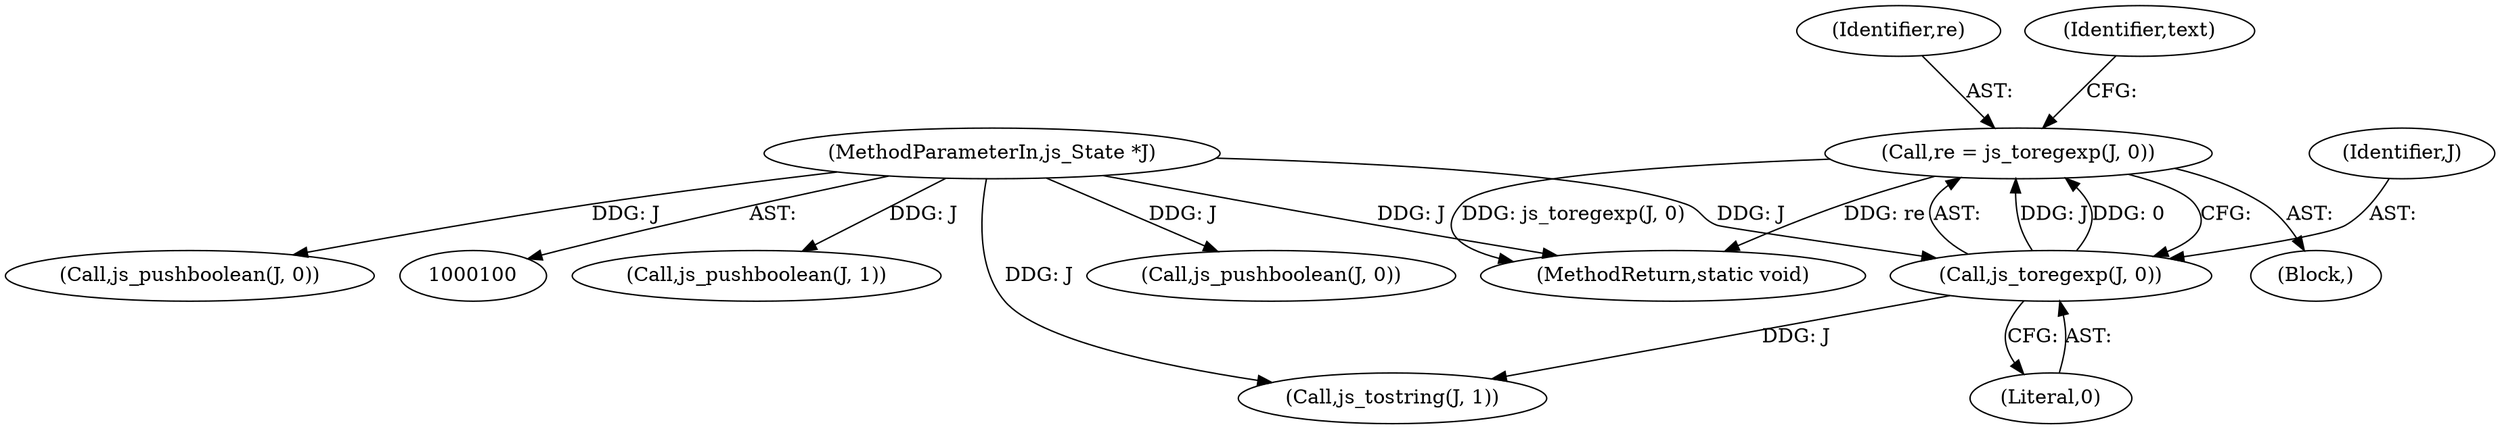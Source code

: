 digraph "0_mujs_00d4606c3baf813b7b1c176823b2729bf51002a2@pointer" {
"1000107" [label="(Call,re = js_toregexp(J, 0))"];
"1000109" [label="(Call,js_toregexp(J, 0))"];
"1000101" [label="(MethodParameterIn,js_State *J)"];
"1000109" [label="(Call,js_toregexp(J, 0))"];
"1000193" [label="(Call,js_pushboolean(J, 1))"];
"1000108" [label="(Identifier,re)"];
"1000114" [label="(Call,js_tostring(J, 1))"];
"1000113" [label="(Identifier,text)"];
"1000111" [label="(Literal,0)"];
"1000208" [label="(Call,js_pushboolean(J, 0))"];
"1000102" [label="(Block,)"];
"1000110" [label="(Identifier,J)"];
"1000140" [label="(Call,js_pushboolean(J, 0))"];
"1000211" [label="(MethodReturn,static void)"];
"1000107" [label="(Call,re = js_toregexp(J, 0))"];
"1000101" [label="(MethodParameterIn,js_State *J)"];
"1000107" -> "1000102"  [label="AST: "];
"1000107" -> "1000109"  [label="CFG: "];
"1000108" -> "1000107"  [label="AST: "];
"1000109" -> "1000107"  [label="AST: "];
"1000113" -> "1000107"  [label="CFG: "];
"1000107" -> "1000211"  [label="DDG: re"];
"1000107" -> "1000211"  [label="DDG: js_toregexp(J, 0)"];
"1000109" -> "1000107"  [label="DDG: J"];
"1000109" -> "1000107"  [label="DDG: 0"];
"1000109" -> "1000111"  [label="CFG: "];
"1000110" -> "1000109"  [label="AST: "];
"1000111" -> "1000109"  [label="AST: "];
"1000101" -> "1000109"  [label="DDG: J"];
"1000109" -> "1000114"  [label="DDG: J"];
"1000101" -> "1000100"  [label="AST: "];
"1000101" -> "1000211"  [label="DDG: J"];
"1000101" -> "1000114"  [label="DDG: J"];
"1000101" -> "1000140"  [label="DDG: J"];
"1000101" -> "1000193"  [label="DDG: J"];
"1000101" -> "1000208"  [label="DDG: J"];
}
